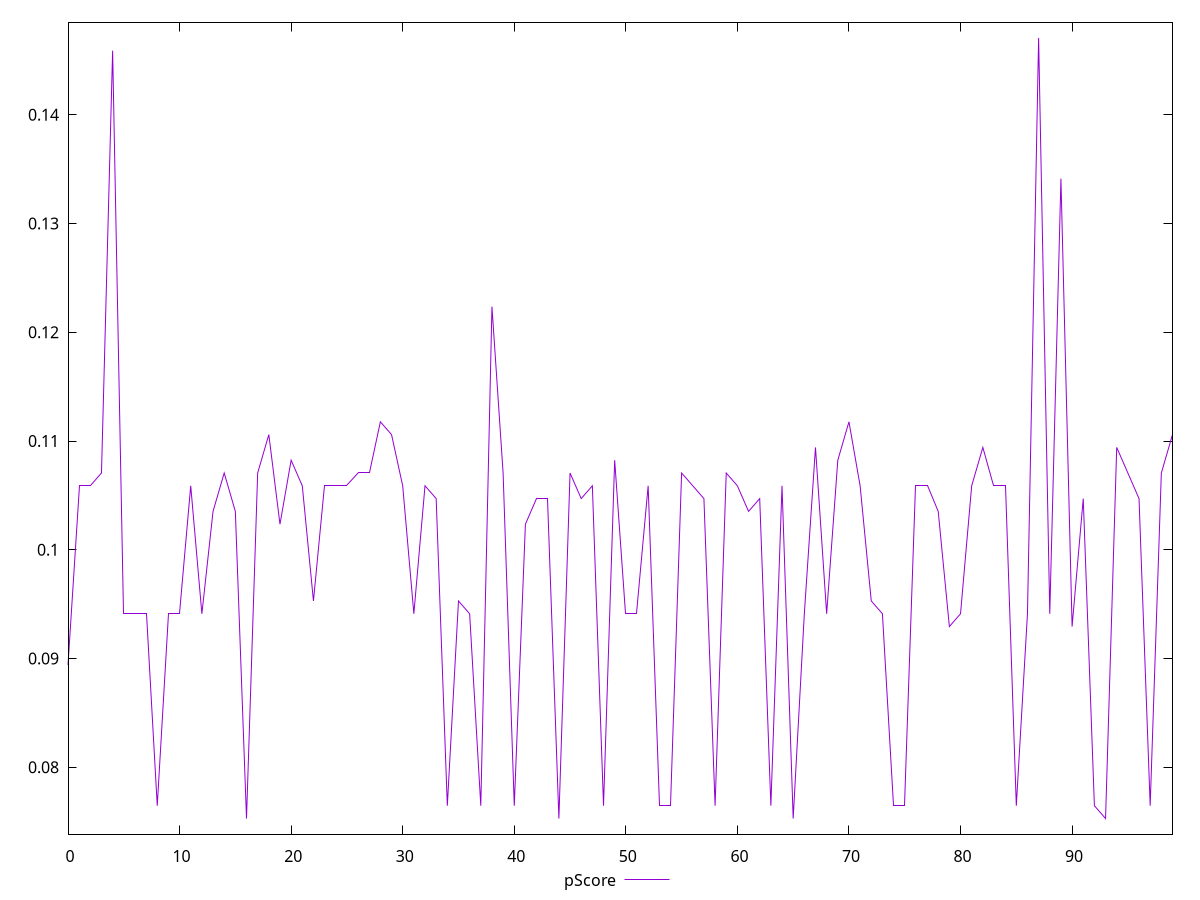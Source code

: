 reset

$pScore <<EOF
0 0.08941176470588236
1 0.10588235294117648
2 0.10588235294117648
3 0.10705882352941176
4 0.14588235294117646
5 0.09411764705882353
6 0.09411764705882353
7 0.09411764705882353
8 0.07647058823529412
9 0.09411764705882353
10 0.09411764705882353
11 0.10588235294117648
12 0.09411764705882353
13 0.10352941176470587
14 0.10705882352941176
15 0.10352941176470587
16 0.07529411764705879
17 0.10705882352941176
18 0.11058823529411765
19 0.10235294117647059
20 0.10823529411764704
21 0.10588235294117648
22 0.09529411764705881
23 0.10588235294117648
24 0.10588235294117648
25 0.10588235294117648
26 0.10705882352941176
27 0.10705882352941176
28 0.11176470588235293
29 0.11058823529411765
30 0.10588235294117648
31 0.09411764705882353
32 0.10588235294117648
33 0.10470588235294115
34 0.07647058823529412
35 0.09529411764705881
36 0.09411764705882353
37 0.07647058823529412
38 0.12235294117647055
39 0.10705882352941176
40 0.07647058823529412
41 0.10235294117647059
42 0.10470588235294115
43 0.10470588235294115
44 0.07529411764705879
45 0.10705882352941176
46 0.10470588235294115
47 0.10588235294117648
48 0.07647058823529412
49 0.10823529411764704
50 0.09411764705882353
51 0.09411764705882353
52 0.10588235294117648
53 0.07647058823529412
54 0.07647058823529412
55 0.10705882352941176
56 0.10588235294117648
57 0.10470588235294115
58 0.07647058823529412
59 0.10705882352941176
60 0.10588235294117648
61 0.10352941176470587
62 0.10470588235294115
63 0.07647058823529412
64 0.10588235294117648
65 0.07529411764705879
66 0.09411764705882353
67 0.10941176470588232
68 0.09411764705882353
69 0.10823529411764704
70 0.11176470588235293
71 0.10588235294117648
72 0.09529411764705881
73 0.09411764705882353
74 0.07647058823529412
75 0.07647058823529412
76 0.10588235294117648
77 0.10588235294117648
78 0.10352941176470587
79 0.09294117647058825
80 0.09411764705882353
81 0.10588235294117648
82 0.10941176470588232
83 0.10588235294117648
84 0.10588235294117648
85 0.07647058823529412
86 0.09411764705882353
87 0.14705882352941174
88 0.09411764705882353
89 0.1341176470588235
90 0.09294117647058825
91 0.10470588235294115
92 0.07647058823529412
93 0.07529411764705879
94 0.10941176470588232
95 0.10705882352941176
96 0.10470588235294115
97 0.07647058823529412
98 0.10705882352941176
99 0.11058823529411765
EOF

set key outside below
set xrange [0:99]
set yrange [0.07385882352941173:0.1484941176470588]
set trange [0.07385882352941173:0.1484941176470588]
set terminal svg size 640, 500 enhanced background rgb 'white'
set output "reports/report_00031_2021-02-24T23-18-18.084Z/unused-javascript/samples/music/pScore/values.svg"

plot $pScore title "pScore" with line

reset
